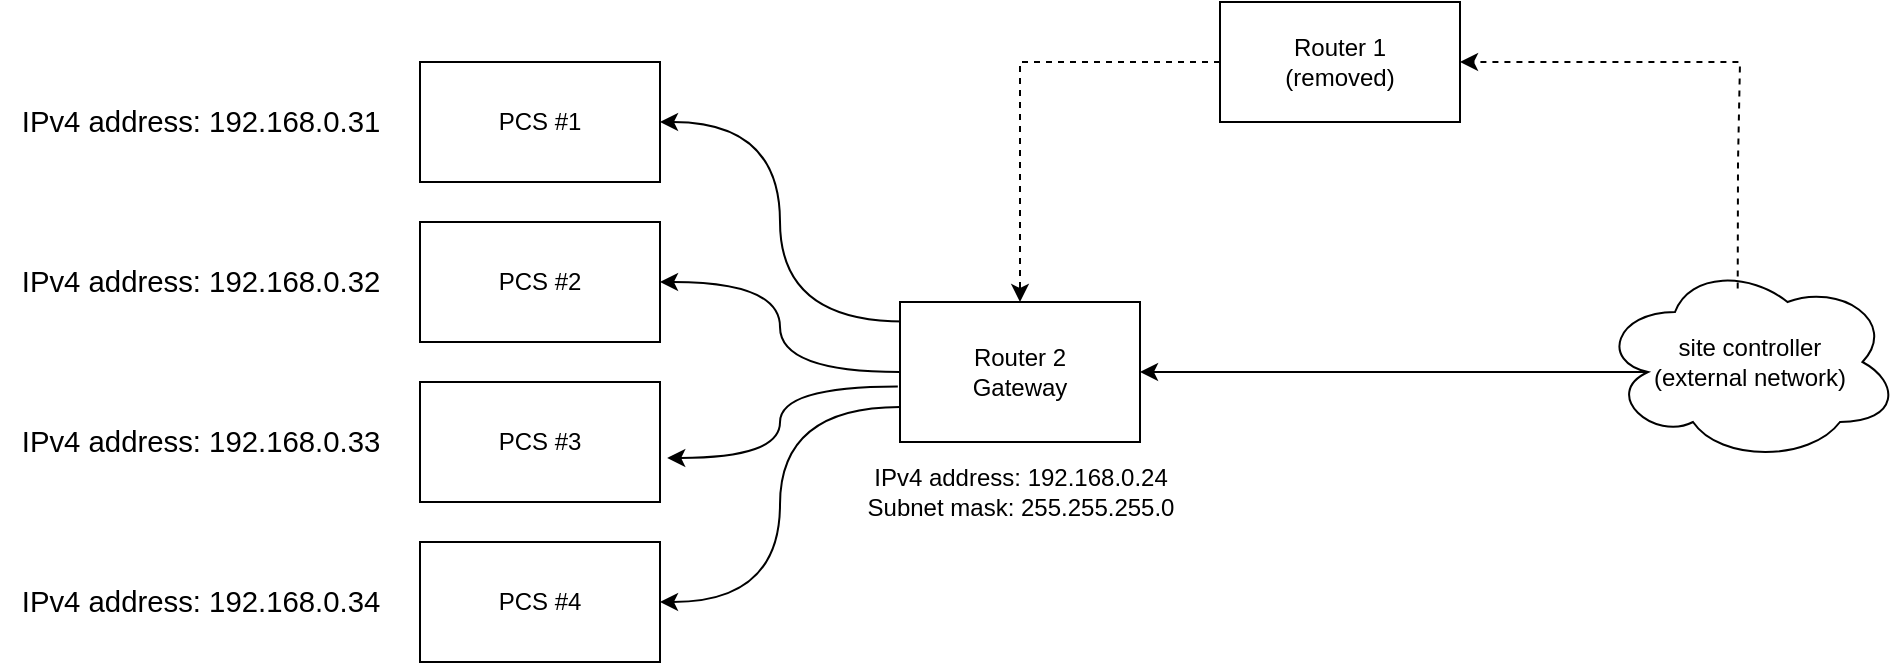 <mxfile version="25.0.1">
  <diagram name="Page-1" id="i_iEyG8WwpYys4Z01Bvx">
    <mxGraphModel dx="1050" dy="618" grid="1" gridSize="10" guides="1" tooltips="1" connect="1" arrows="1" fold="1" page="1" pageScale="1" pageWidth="850" pageHeight="1100" math="0" shadow="0">
      <root>
        <mxCell id="0" />
        <mxCell id="1" parent="0" />
        <mxCell id="F2qC7Blam01HhqX9r1j5-18" style="edgeStyle=orthogonalEdgeStyle;rounded=0;orthogonalLoop=1;jettySize=auto;html=1;exitX=0.16;exitY=0.55;exitDx=0;exitDy=0;exitPerimeter=0;entryX=1;entryY=0.5;entryDx=0;entryDy=0;" edge="1" parent="1" source="F2qC7Blam01HhqX9r1j5-2" target="F2qC7Blam01HhqX9r1j5-5">
          <mxGeometry relative="1" as="geometry" />
        </mxCell>
        <mxCell id="F2qC7Blam01HhqX9r1j5-2" value="site controller&lt;div&gt;(external network)&lt;/div&gt;" style="ellipse;shape=cloud;whiteSpace=wrap;html=1;" vertex="1" parent="1">
          <mxGeometry x="970" y="160" width="150" height="100" as="geometry" />
        </mxCell>
        <mxCell id="F2qC7Blam01HhqX9r1j5-6" value="" style="edgeStyle=orthogonalEdgeStyle;rounded=0;orthogonalLoop=1;jettySize=auto;html=1;dashed=1;" edge="1" parent="1" source="F2qC7Blam01HhqX9r1j5-3" target="F2qC7Blam01HhqX9r1j5-5">
          <mxGeometry relative="1" as="geometry" />
        </mxCell>
        <mxCell id="F2qC7Blam01HhqX9r1j5-3" value="Router 1&lt;div&gt;(removed)&lt;/div&gt;" style="rounded=0;whiteSpace=wrap;html=1;" vertex="1" parent="1">
          <mxGeometry x="780" y="30" width="120" height="60" as="geometry" />
        </mxCell>
        <mxCell id="F2qC7Blam01HhqX9r1j5-4" value="" style="endArrow=classic;html=1;rounded=0;entryX=1;entryY=0.5;entryDx=0;entryDy=0;exitX=0.459;exitY=0.132;exitDx=0;exitDy=0;exitPerimeter=0;dashed=1;" edge="1" parent="1" source="F2qC7Blam01HhqX9r1j5-2" target="F2qC7Blam01HhqX9r1j5-3">
          <mxGeometry width="50" height="50" relative="1" as="geometry">
            <mxPoint x="990" y="210" as="sourcePoint" />
            <mxPoint x="770" y="300" as="targetPoint" />
            <Array as="points">
              <mxPoint x="1039" y="110" />
              <mxPoint x="1040" y="60" />
              <mxPoint x="1000" y="60" />
              <mxPoint x="940" y="60" />
            </Array>
          </mxGeometry>
        </mxCell>
        <mxCell id="F2qC7Blam01HhqX9r1j5-12" style="edgeStyle=orthogonalEdgeStyle;rounded=0;orthogonalLoop=1;jettySize=auto;html=1;exitX=0.017;exitY=0.14;exitDx=0;exitDy=0;entryX=1;entryY=0.5;entryDx=0;entryDy=0;curved=1;exitPerimeter=0;" edge="1" parent="1" source="F2qC7Blam01HhqX9r1j5-5" target="F2qC7Blam01HhqX9r1j5-7">
          <mxGeometry relative="1" as="geometry">
            <mxPoint x="550" y="210" as="sourcePoint" />
          </mxGeometry>
        </mxCell>
        <mxCell id="F2qC7Blam01HhqX9r1j5-13" style="edgeStyle=orthogonalEdgeStyle;rounded=0;orthogonalLoop=1;jettySize=auto;html=1;exitX=0;exitY=0.5;exitDx=0;exitDy=0;entryX=1;entryY=0.5;entryDx=0;entryDy=0;curved=1;" edge="1" parent="1" source="F2qC7Blam01HhqX9r1j5-5" target="F2qC7Blam01HhqX9r1j5-8">
          <mxGeometry relative="1" as="geometry" />
        </mxCell>
        <mxCell id="F2qC7Blam01HhqX9r1j5-16" style="edgeStyle=orthogonalEdgeStyle;rounded=0;orthogonalLoop=1;jettySize=auto;html=1;exitX=0;exitY=0.75;exitDx=0;exitDy=0;entryX=1;entryY=0.5;entryDx=0;entryDy=0;curved=1;" edge="1" parent="1" source="F2qC7Blam01HhqX9r1j5-5" target="F2qC7Blam01HhqX9r1j5-10">
          <mxGeometry relative="1" as="geometry" />
        </mxCell>
        <mxCell id="F2qC7Blam01HhqX9r1j5-5" value="Router 2&lt;div&gt;Gateway&lt;/div&gt;" style="rounded=0;whiteSpace=wrap;html=1;" vertex="1" parent="1">
          <mxGeometry x="620" y="180" width="120" height="70" as="geometry" />
        </mxCell>
        <mxCell id="F2qC7Blam01HhqX9r1j5-7" value="PCS #1" style="rounded=0;whiteSpace=wrap;html=1;" vertex="1" parent="1">
          <mxGeometry x="380" y="60" width="120" height="60" as="geometry" />
        </mxCell>
        <mxCell id="F2qC7Blam01HhqX9r1j5-8" value="PCS #2" style="rounded=0;whiteSpace=wrap;html=1;" vertex="1" parent="1">
          <mxGeometry x="380" y="140" width="120" height="60" as="geometry" />
        </mxCell>
        <mxCell id="F2qC7Blam01HhqX9r1j5-9" value="PCS #3" style="rounded=0;whiteSpace=wrap;html=1;" vertex="1" parent="1">
          <mxGeometry x="380" y="220" width="120" height="60" as="geometry" />
        </mxCell>
        <mxCell id="F2qC7Blam01HhqX9r1j5-10" value="PCS #4" style="rounded=0;whiteSpace=wrap;html=1;" vertex="1" parent="1">
          <mxGeometry x="380" y="300" width="120" height="60" as="geometry" />
        </mxCell>
        <mxCell id="F2qC7Blam01HhqX9r1j5-14" style="edgeStyle=orthogonalEdgeStyle;rounded=0;orthogonalLoop=1;jettySize=auto;html=1;exitX=-0.009;exitY=0.604;exitDx=0;exitDy=0;entryX=1.03;entryY=0.633;entryDx=0;entryDy=0;entryPerimeter=0;curved=1;exitPerimeter=0;" edge="1" parent="1" source="F2qC7Blam01HhqX9r1j5-5" target="F2qC7Blam01HhqX9r1j5-9">
          <mxGeometry relative="1" as="geometry" />
        </mxCell>
        <mxCell id="F2qC7Blam01HhqX9r1j5-17" value="IPv4 address: 192.168.0.24&lt;div&gt;Subnet mask: 255.255.255.0&lt;/div&gt;" style="text;html=1;align=center;verticalAlign=middle;resizable=0;points=[];autosize=1;strokeColor=none;fillColor=none;" vertex="1" parent="1">
          <mxGeometry x="590" y="255" width="180" height="40" as="geometry" />
        </mxCell>
        <mxCell id="F2qC7Blam01HhqX9r1j5-19" value="&lt;span style=&quot;font-size:11.0pt;line-height:115%;&lt;br/&gt;font-family:&amp;quot;Calibri&amp;quot;,sans-serif;mso-ascii-theme-font:minor-latin;mso-fareast-font-family:&lt;br/&gt;SimSun;mso-fareast-theme-font:minor-fareast;mso-hansi-theme-font:minor-latin;&lt;br/&gt;mso-bidi-font-family:&amp;quot;Times New Roman&amp;quot;;mso-bidi-theme-font:minor-bidi;&lt;br/&gt;mso-ansi-language:EN-US;mso-fareast-language:EN-US;mso-bidi-language:AR-SA&quot;&gt;IPv4 address: 192.168.0.31&lt;/span&gt;" style="text;html=1;align=center;verticalAlign=middle;resizable=0;points=[];autosize=1;strokeColor=none;fillColor=none;" vertex="1" parent="1">
          <mxGeometry x="170" y="75" width="200" height="30" as="geometry" />
        </mxCell>
        <mxCell id="F2qC7Blam01HhqX9r1j5-20" value="&lt;span style=&quot;font-size:11.0pt;line-height:115%;&lt;br/&gt;font-family:&amp;quot;Calibri&amp;quot;,sans-serif;mso-ascii-theme-font:minor-latin;mso-fareast-font-family:&lt;br/&gt;SimSun;mso-fareast-theme-font:minor-fareast;mso-hansi-theme-font:minor-latin;&lt;br/&gt;mso-bidi-font-family:&amp;quot;Times New Roman&amp;quot;;mso-bidi-theme-font:minor-bidi;&lt;br/&gt;mso-ansi-language:EN-US;mso-fareast-language:EN-US;mso-bidi-language:AR-SA&quot;&gt;IPv4 address: 192.168.0.32&lt;/span&gt;" style="text;html=1;align=center;verticalAlign=middle;resizable=0;points=[];autosize=1;strokeColor=none;fillColor=none;" vertex="1" parent="1">
          <mxGeometry x="170" y="155" width="200" height="30" as="geometry" />
        </mxCell>
        <mxCell id="F2qC7Blam01HhqX9r1j5-21" value="&lt;span style=&quot;font-size:11.0pt;line-height:115%;&lt;br/&gt;font-family:&amp;quot;Calibri&amp;quot;,sans-serif;mso-ascii-theme-font:minor-latin;mso-fareast-font-family:&lt;br/&gt;SimSun;mso-fareast-theme-font:minor-fareast;mso-hansi-theme-font:minor-latin;&lt;br/&gt;mso-bidi-font-family:&amp;quot;Times New Roman&amp;quot;;mso-bidi-theme-font:minor-bidi;&lt;br/&gt;mso-ansi-language:EN-US;mso-fareast-language:EN-US;mso-bidi-language:AR-SA&quot;&gt;IPv4 address: 192.168.0.33&lt;/span&gt;" style="text;html=1;align=center;verticalAlign=middle;resizable=0;points=[];autosize=1;strokeColor=none;fillColor=none;" vertex="1" parent="1">
          <mxGeometry x="170" y="235" width="200" height="30" as="geometry" />
        </mxCell>
        <mxCell id="F2qC7Blam01HhqX9r1j5-22" value="&lt;span style=&quot;font-size:11.0pt;line-height:115%;&lt;br/&gt;font-family:&amp;quot;Calibri&amp;quot;,sans-serif;mso-ascii-theme-font:minor-latin;mso-fareast-font-family:&lt;br/&gt;SimSun;mso-fareast-theme-font:minor-fareast;mso-hansi-theme-font:minor-latin;&lt;br/&gt;mso-bidi-font-family:&amp;quot;Times New Roman&amp;quot;;mso-bidi-theme-font:minor-bidi;&lt;br/&gt;mso-ansi-language:EN-US;mso-fareast-language:EN-US;mso-bidi-language:AR-SA&quot;&gt;IPv4 address: 192.168.0.34&lt;/span&gt;" style="text;html=1;align=center;verticalAlign=middle;resizable=0;points=[];autosize=1;strokeColor=none;fillColor=none;" vertex="1" parent="1">
          <mxGeometry x="170" y="315" width="200" height="30" as="geometry" />
        </mxCell>
      </root>
    </mxGraphModel>
  </diagram>
</mxfile>
